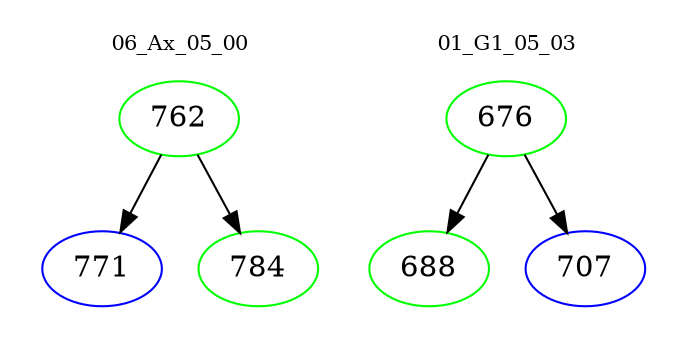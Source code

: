 digraph{
subgraph cluster_0 {
color = white
label = "06_Ax_05_00";
fontsize=10;
T0_762 [label="762", color="green"]
T0_762 -> T0_771 [color="black"]
T0_771 [label="771", color="blue"]
T0_762 -> T0_784 [color="black"]
T0_784 [label="784", color="green"]
}
subgraph cluster_1 {
color = white
label = "01_G1_05_03";
fontsize=10;
T1_676 [label="676", color="green"]
T1_676 -> T1_688 [color="black"]
T1_688 [label="688", color="green"]
T1_676 -> T1_707 [color="black"]
T1_707 [label="707", color="blue"]
}
}
